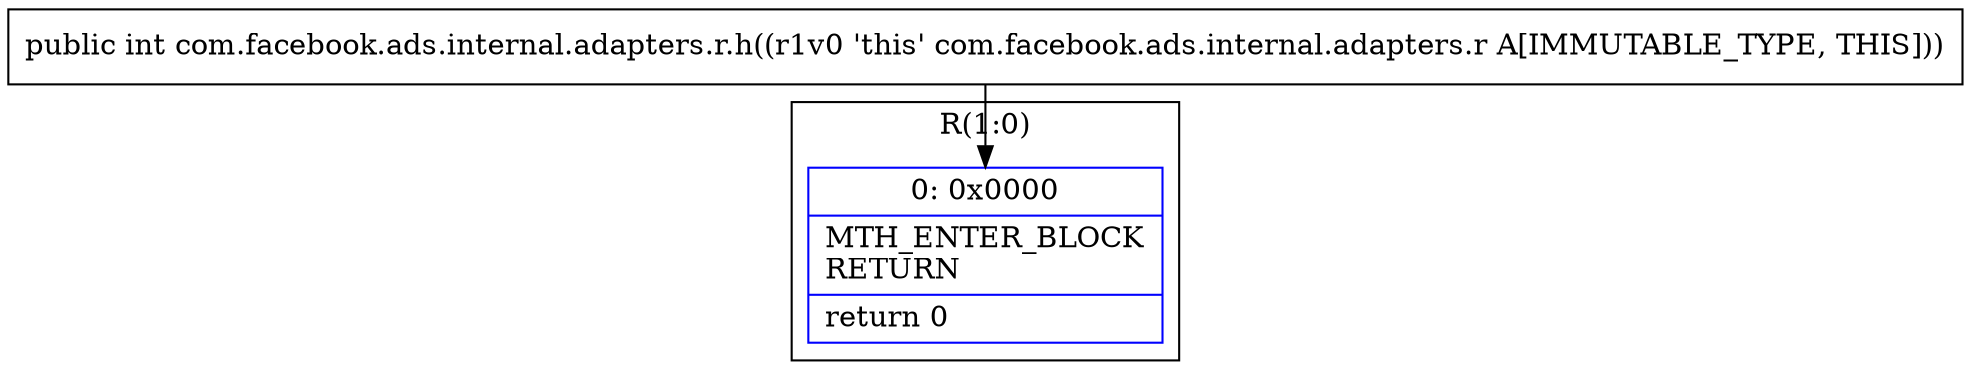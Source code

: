 digraph "CFG forcom.facebook.ads.internal.adapters.r.h()I" {
subgraph cluster_Region_867723099 {
label = "R(1:0)";
node [shape=record,color=blue];
Node_0 [shape=record,label="{0\:\ 0x0000|MTH_ENTER_BLOCK\lRETURN\l|return 0\l}"];
}
MethodNode[shape=record,label="{public int com.facebook.ads.internal.adapters.r.h((r1v0 'this' com.facebook.ads.internal.adapters.r A[IMMUTABLE_TYPE, THIS])) }"];
MethodNode -> Node_0;
}

